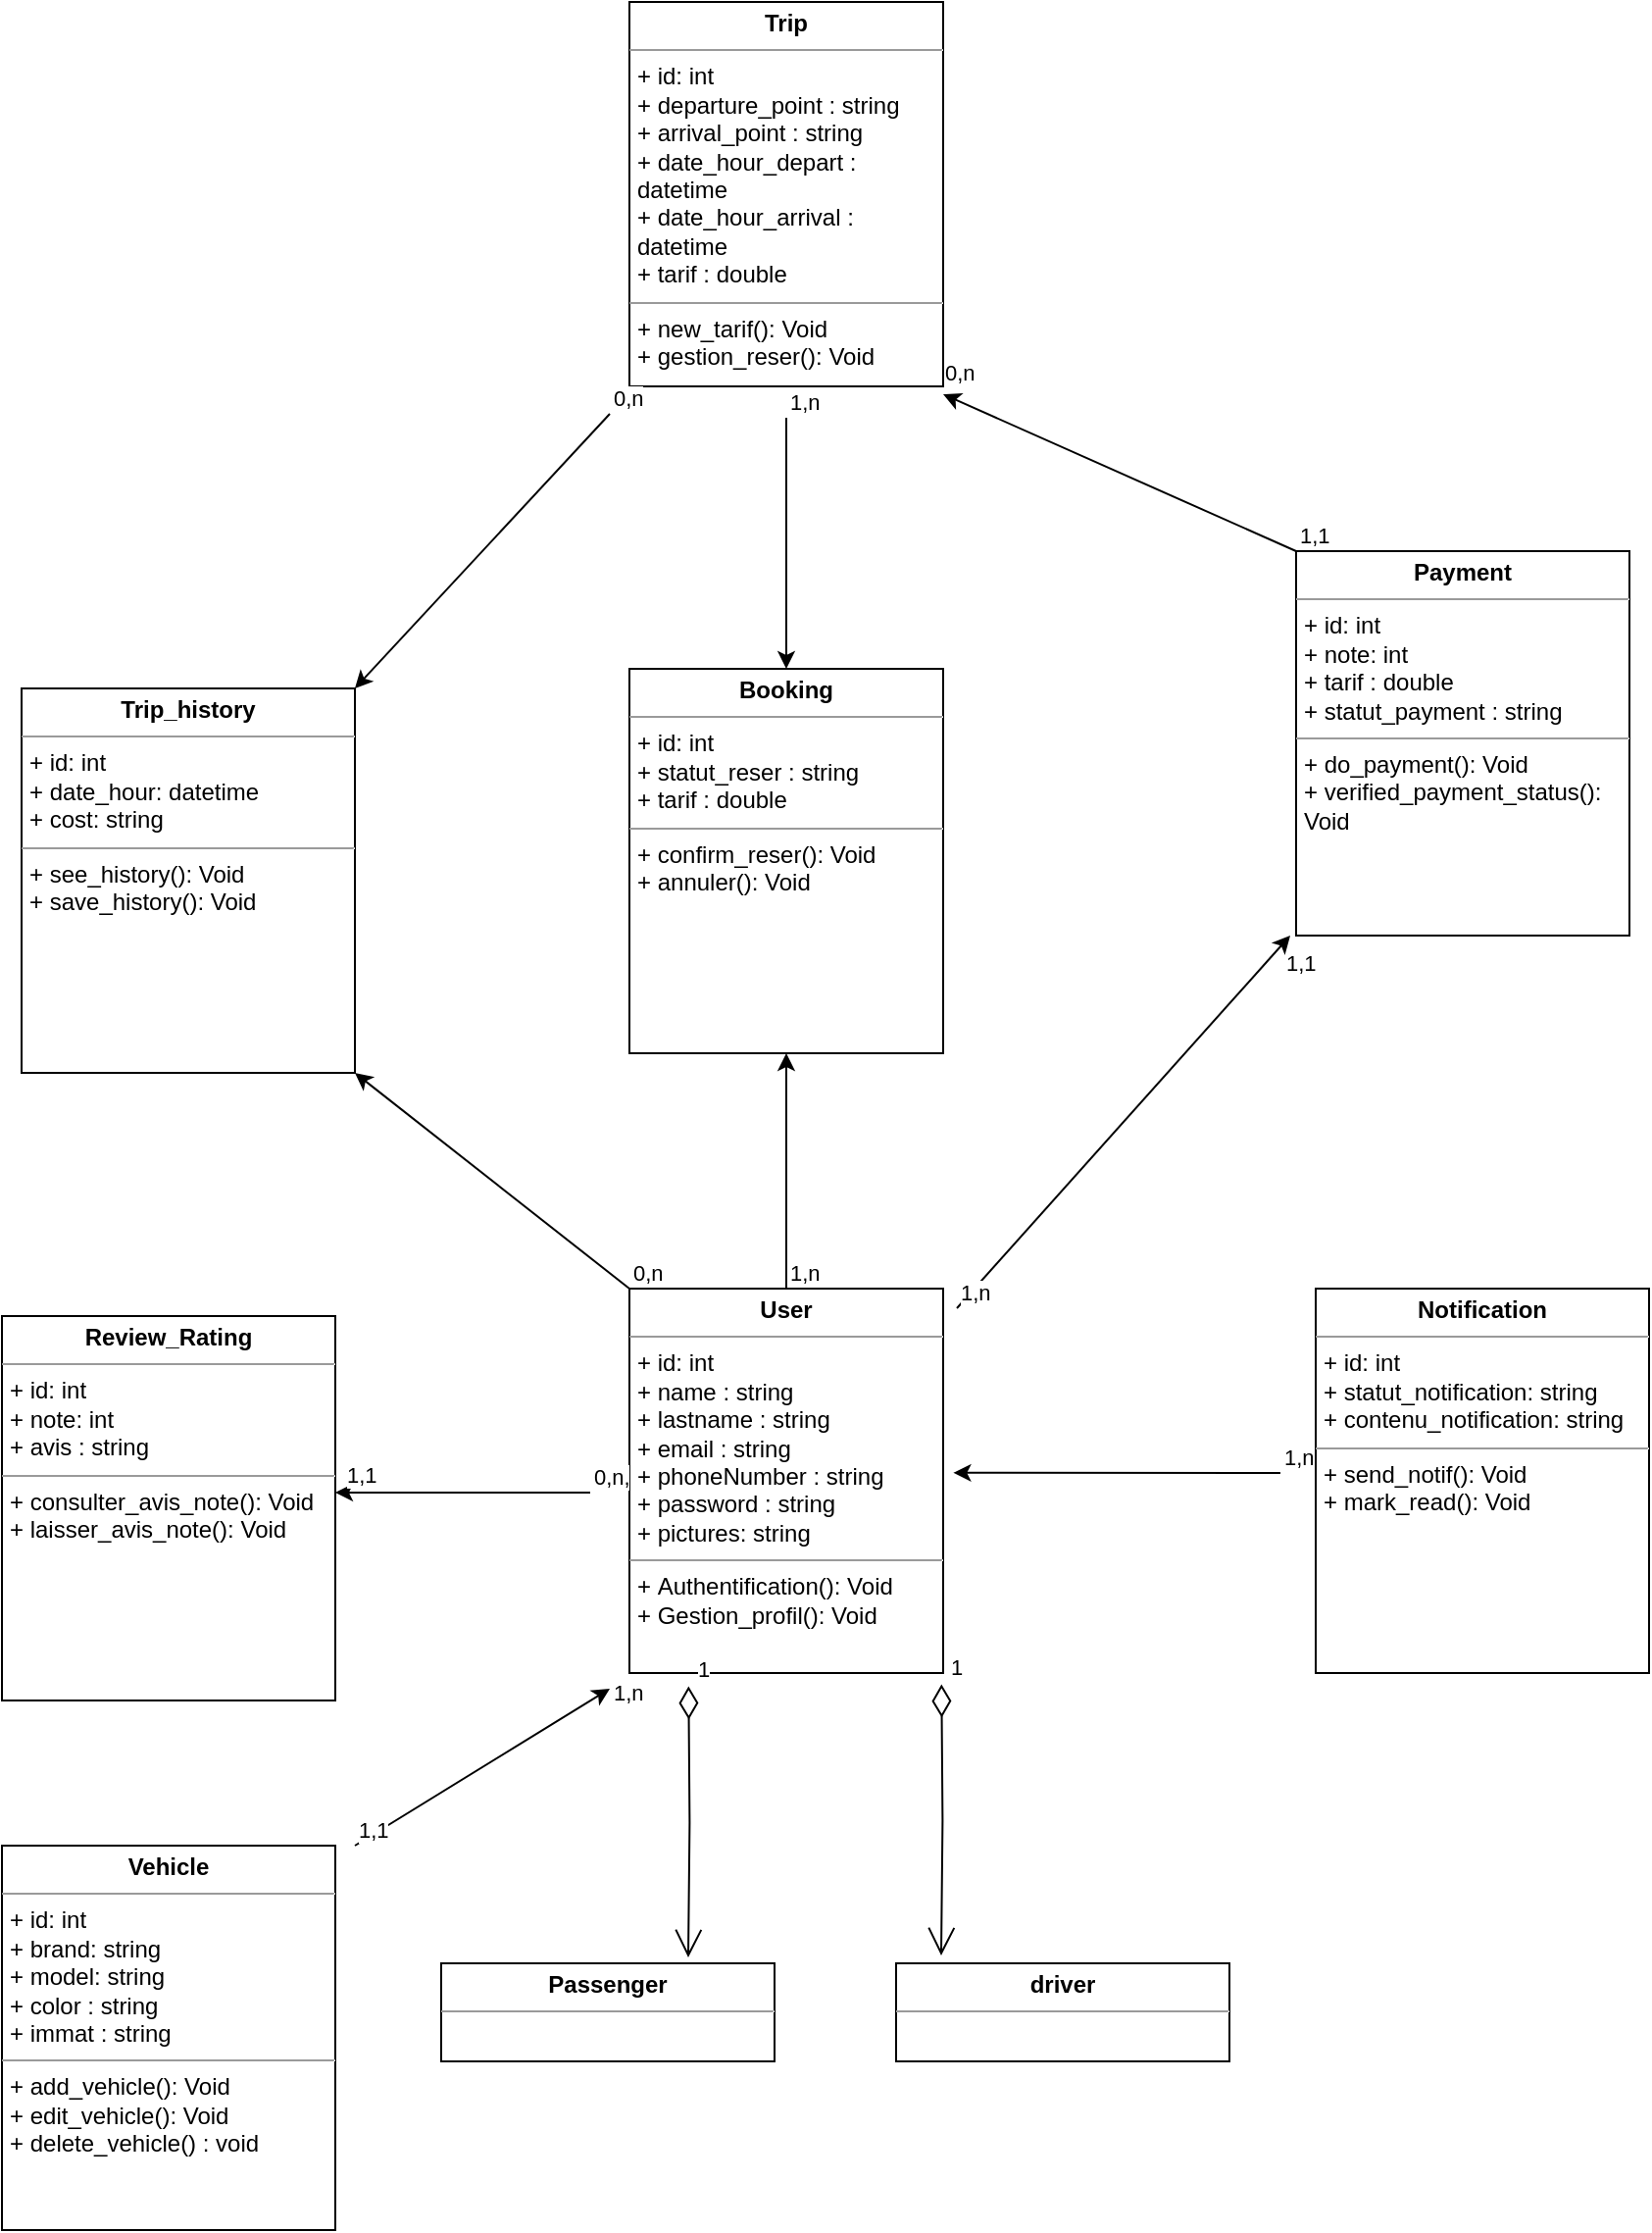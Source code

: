 <mxfile version="22.1.3" type="device">
  <diagram name="Page-1" id="6133507b-19e7-1e82-6fc7-422aa6c4b21f">
    <mxGraphModel dx="1000" dy="539" grid="1" gridSize="10" guides="1" tooltips="1" connect="1" arrows="1" fold="1" page="1" pageScale="1" pageWidth="1100" pageHeight="850" background="none" math="0" shadow="0">
      <root>
        <mxCell id="0" />
        <mxCell id="1" parent="0" />
        <mxCell id="BhP_Qm7ki6-PieyxCPDA-20" value="&lt;p style=&quot;margin:0px;margin-top:4px;text-align:center;&quot;&gt;&lt;b&gt;User&lt;/b&gt;&lt;/p&gt;&lt;hr size=&quot;1&quot;&gt;&lt;p style=&quot;margin:0px;margin-left:4px;&quot;&gt;+ id: int&lt;/p&gt;&lt;p style=&quot;margin:0px;margin-left:4px;&quot;&gt;+ name : string&lt;/p&gt;&lt;p style=&quot;margin:0px;margin-left:4px;&quot;&gt;+ lastname : string&lt;/p&gt;&lt;p style=&quot;margin:0px;margin-left:4px;&quot;&gt;+ email : string&lt;/p&gt;&lt;p style=&quot;margin:0px;margin-left:4px;&quot;&gt;+ phoneNumber : string&lt;/p&gt;&lt;p style=&quot;margin:0px;margin-left:4px;&quot;&gt;+ password : string&lt;/p&gt;&lt;p style=&quot;margin:0px;margin-left:4px;&quot;&gt;+ pictures: string&lt;/p&gt;&lt;hr size=&quot;1&quot;&gt;&lt;p style=&quot;margin:0px;margin-left:4px;&quot;&gt;+&amp;nbsp;Authentification(): Void&lt;/p&gt;&lt;p style=&quot;margin:0px;margin-left:4px;&quot;&gt;+ Gestion_profil(): Void&lt;/p&gt;" style="verticalAlign=top;align=left;overflow=fill;fontSize=12;fontFamily=Helvetica;html=1;whiteSpace=wrap;" vertex="1" parent="1">
          <mxGeometry x="370" y="706" width="160" height="196" as="geometry" />
        </mxCell>
        <mxCell id="BhP_Qm7ki6-PieyxCPDA-22" value="&lt;p style=&quot;margin:0px;margin-top:4px;text-align:center;&quot;&gt;&lt;b&gt;Trip&lt;/b&gt;&lt;/p&gt;&lt;hr size=&quot;1&quot;&gt;&lt;p style=&quot;margin:0px;margin-left:4px;&quot;&gt;+ id: int&lt;/p&gt;&lt;p style=&quot;margin:0px;margin-left:4px;&quot;&gt;+ departure_point : string&lt;/p&gt;&lt;p style=&quot;margin:0px;margin-left:4px;&quot;&gt;+ arrival_point : string&lt;/p&gt;&lt;p style=&quot;margin:0px;margin-left:4px;&quot;&gt;+ date_hour_depart : datetime&lt;/p&gt;&lt;p style=&quot;margin:0px;margin-left:4px;&quot;&gt;+ date_hour_arrival : datetime&lt;/p&gt;&lt;p style=&quot;margin:0px;margin-left:4px;&quot;&gt;+ tarif : double&lt;/p&gt;&lt;hr size=&quot;1&quot;&gt;&lt;p style=&quot;margin:0px;margin-left:4px;&quot;&gt;+&amp;nbsp;new_tarif(): Void&lt;/p&gt;&lt;p style=&quot;margin:0px;margin-left:4px;&quot;&gt;+ gestion_reser(): Void&lt;/p&gt;" style="verticalAlign=top;align=left;overflow=fill;fontSize=12;fontFamily=Helvetica;html=1;whiteSpace=wrap;" vertex="1" parent="1">
          <mxGeometry x="370" y="50" width="160" height="196" as="geometry" />
        </mxCell>
        <mxCell id="BhP_Qm7ki6-PieyxCPDA-24" value="&lt;p style=&quot;margin:0px;margin-top:4px;text-align:center;&quot;&gt;&lt;b&gt;Booking&lt;/b&gt;&lt;/p&gt;&lt;hr size=&quot;1&quot;&gt;&lt;p style=&quot;margin:0px;margin-left:4px;&quot;&gt;+ id: int&lt;/p&gt;&lt;p style=&quot;margin:0px;margin-left:4px;&quot;&gt;+ statut_reser : string&lt;/p&gt;&lt;p style=&quot;margin:0px;margin-left:4px;&quot;&gt;+ tarif : double&lt;/p&gt;&lt;hr size=&quot;1&quot;&gt;&lt;p style=&quot;margin:0px;margin-left:4px;&quot;&gt;+&amp;nbsp;confirm_reser(): Void&lt;/p&gt;&lt;p style=&quot;margin:0px;margin-left:4px;&quot;&gt;+ annuler(): Void&lt;/p&gt;" style="verticalAlign=top;align=left;overflow=fill;fontSize=12;fontFamily=Helvetica;html=1;whiteSpace=wrap;" vertex="1" parent="1">
          <mxGeometry x="370" y="390" width="160" height="196" as="geometry" />
        </mxCell>
        <mxCell id="BhP_Qm7ki6-PieyxCPDA-26" value="&lt;p style=&quot;margin:0px;margin-top:4px;text-align:center;&quot;&gt;&lt;b&gt;Review_Rating&lt;/b&gt;&lt;/p&gt;&lt;hr size=&quot;1&quot;&gt;&lt;p style=&quot;margin:0px;margin-left:4px;&quot;&gt;+ id: int&lt;/p&gt;&lt;p style=&quot;margin:0px;margin-left:4px;&quot;&gt;+ note: int&lt;/p&gt;&lt;p style=&quot;margin:0px;margin-left:4px;&quot;&gt;+ avis : string&lt;/p&gt;&lt;hr size=&quot;1&quot;&gt;&lt;p style=&quot;margin:0px;margin-left:4px;&quot;&gt;+&amp;nbsp;consulter_avis_note(): Void&lt;/p&gt;&lt;p style=&quot;margin:0px;margin-left:4px;&quot;&gt;+ laisser_avis_note(): Void&lt;/p&gt;" style="verticalAlign=top;align=left;overflow=fill;fontSize=12;fontFamily=Helvetica;html=1;whiteSpace=wrap;" vertex="1" parent="1">
          <mxGeometry x="50" y="720" width="170" height="196" as="geometry" />
        </mxCell>
        <mxCell id="BhP_Qm7ki6-PieyxCPDA-29" value="&lt;p style=&quot;margin:0px;margin-top:4px;text-align:center;&quot;&gt;&lt;b&gt;Payment&lt;/b&gt;&lt;/p&gt;&lt;hr size=&quot;1&quot;&gt;&lt;p style=&quot;margin:0px;margin-left:4px;&quot;&gt;+ id: int&lt;/p&gt;&lt;p style=&quot;margin:0px;margin-left:4px;&quot;&gt;+ note: int&lt;/p&gt;&lt;p style=&quot;margin:0px;margin-left:4px;&quot;&gt;+ tarif : double&lt;/p&gt;&lt;p style=&quot;margin:0px;margin-left:4px;&quot;&gt;+ statut_payment : string&lt;/p&gt;&lt;hr size=&quot;1&quot;&gt;&lt;p style=&quot;margin:0px;margin-left:4px;&quot;&gt;+&amp;nbsp;do_payment(): Void&lt;/p&gt;&lt;p style=&quot;margin:0px;margin-left:4px;&quot;&gt;+ verified_payment_status(): Void&lt;/p&gt;" style="verticalAlign=top;align=left;overflow=fill;fontSize=12;fontFamily=Helvetica;html=1;whiteSpace=wrap;" vertex="1" parent="1">
          <mxGeometry x="710" y="330" width="170" height="196" as="geometry" />
        </mxCell>
        <mxCell id="BhP_Qm7ki6-PieyxCPDA-31" value="&lt;p style=&quot;margin:0px;margin-top:4px;text-align:center;&quot;&gt;&lt;b&gt;Notification&lt;/b&gt;&lt;/p&gt;&lt;hr size=&quot;1&quot;&gt;&lt;p style=&quot;margin:0px;margin-left:4px;&quot;&gt;+ id: int&lt;/p&gt;&lt;p style=&quot;margin:0px;margin-left:4px;&quot;&gt;+ statut_notification: string&lt;/p&gt;&lt;p style=&quot;margin:0px;margin-left:4px;&quot;&gt;+ contenu_notification: string&lt;/p&gt;&lt;hr size=&quot;1&quot;&gt;&lt;p style=&quot;margin:0px;margin-left:4px;&quot;&gt;+&amp;nbsp;send_notif(): Void&lt;/p&gt;&lt;p style=&quot;margin:0px;margin-left:4px;&quot;&gt;+ mark_read(): Void&lt;/p&gt;" style="verticalAlign=top;align=left;overflow=fill;fontSize=12;fontFamily=Helvetica;html=1;whiteSpace=wrap;" vertex="1" parent="1">
          <mxGeometry x="720" y="706" width="170" height="196" as="geometry" />
        </mxCell>
        <mxCell id="BhP_Qm7ki6-PieyxCPDA-33" value="&lt;p style=&quot;margin:0px;margin-top:4px;text-align:center;&quot;&gt;&lt;b&gt;Vehicle&lt;/b&gt;&lt;/p&gt;&lt;hr size=&quot;1&quot;&gt;&lt;p style=&quot;margin:0px;margin-left:4px;&quot;&gt;+ id: int&lt;/p&gt;&lt;p style=&quot;margin:0px;margin-left:4px;&quot;&gt;+ brand: string&lt;/p&gt;&lt;p style=&quot;margin:0px;margin-left:4px;&quot;&gt;+ model: string&lt;/p&gt;&lt;p style=&quot;margin:0px;margin-left:4px;&quot;&gt;+ color : string&lt;/p&gt;&lt;p style=&quot;margin:0px;margin-left:4px;&quot;&gt;+ immat : string&lt;/p&gt;&lt;hr size=&quot;1&quot;&gt;&lt;p style=&quot;margin:0px;margin-left:4px;&quot;&gt;+ add_vehicle(): Void&lt;/p&gt;&lt;p style=&quot;margin:0px;margin-left:4px;&quot;&gt;+ edit_vehicle(): Void&lt;/p&gt;&lt;p style=&quot;margin:0px;margin-left:4px;&quot;&gt;+ delete_vehicle() : void&lt;/p&gt;" style="verticalAlign=top;align=left;overflow=fill;fontSize=12;fontFamily=Helvetica;html=1;whiteSpace=wrap;" vertex="1" parent="1">
          <mxGeometry x="50" y="990" width="170" height="196" as="geometry" />
        </mxCell>
        <mxCell id="BhP_Qm7ki6-PieyxCPDA-34" value="&lt;p style=&quot;margin:0px;margin-top:4px;text-align:center;&quot;&gt;&lt;b&gt;Trip_history&lt;/b&gt;&lt;/p&gt;&lt;hr size=&quot;1&quot;&gt;&lt;p style=&quot;margin:0px;margin-left:4px;&quot;&gt;+ id: int&lt;/p&gt;&lt;p style=&quot;margin:0px;margin-left:4px;&quot;&gt;+ date_hour: datetime&lt;/p&gt;&lt;p style=&quot;margin:0px;margin-left:4px;&quot;&gt;+ cost: string&lt;/p&gt;&lt;hr size=&quot;1&quot;&gt;&lt;p style=&quot;margin:0px;margin-left:4px;&quot;&gt;+ see_history(): Void&lt;/p&gt;&lt;p style=&quot;margin:0px;margin-left:4px;&quot;&gt;+ save_history(): Void&lt;/p&gt;" style="verticalAlign=top;align=left;overflow=fill;fontSize=12;fontFamily=Helvetica;html=1;whiteSpace=wrap;" vertex="1" parent="1">
          <mxGeometry x="60" y="400" width="170" height="196" as="geometry" />
        </mxCell>
        <mxCell id="BhP_Qm7ki6-PieyxCPDA-42" value="" style="endArrow=classic;html=1;rounded=0;exitX=0.5;exitY=0;exitDx=0;exitDy=0;" edge="1" parent="1" source="BhP_Qm7ki6-PieyxCPDA-20">
          <mxGeometry relative="1" as="geometry">
            <mxPoint x="520" y="506" as="sourcePoint" />
            <mxPoint x="450" y="586" as="targetPoint" />
          </mxGeometry>
        </mxCell>
        <mxCell id="BhP_Qm7ki6-PieyxCPDA-44" value="1,n" style="edgeLabel;resizable=0;html=1;align=left;verticalAlign=bottom;" connectable="0" vertex="1" parent="BhP_Qm7ki6-PieyxCPDA-42">
          <mxGeometry x="-1" relative="1" as="geometry">
            <mxPoint as="offset" />
          </mxGeometry>
        </mxCell>
        <mxCell id="BhP_Qm7ki6-PieyxCPDA-47" value="" style="endArrow=classic;html=1;rounded=0;" edge="1" parent="1">
          <mxGeometry relative="1" as="geometry">
            <mxPoint x="450" y="262" as="sourcePoint" />
            <mxPoint x="450" y="390" as="targetPoint" />
          </mxGeometry>
        </mxCell>
        <mxCell id="BhP_Qm7ki6-PieyxCPDA-48" value="1,n" style="edgeLabel;resizable=0;html=1;align=left;verticalAlign=bottom;" connectable="0" vertex="1" parent="BhP_Qm7ki6-PieyxCPDA-47">
          <mxGeometry x="-1" relative="1" as="geometry">
            <mxPoint as="offset" />
          </mxGeometry>
        </mxCell>
        <mxCell id="BhP_Qm7ki6-PieyxCPDA-49" value="" style="endArrow=classic;html=1;rounded=0;exitX=0;exitY=0;exitDx=0;exitDy=0;" edge="1" parent="1" source="BhP_Qm7ki6-PieyxCPDA-20">
          <mxGeometry relative="1" as="geometry">
            <mxPoint x="360" y="700" as="sourcePoint" />
            <mxPoint x="230" y="596" as="targetPoint" />
          </mxGeometry>
        </mxCell>
        <mxCell id="BhP_Qm7ki6-PieyxCPDA-50" value="0,n" style="edgeLabel;resizable=0;html=1;align=left;verticalAlign=bottom;" connectable="0" vertex="1" parent="BhP_Qm7ki6-PieyxCPDA-49">
          <mxGeometry x="-1" relative="1" as="geometry">
            <mxPoint as="offset" />
          </mxGeometry>
        </mxCell>
        <mxCell id="BhP_Qm7ki6-PieyxCPDA-51" value="" style="endArrow=classic;html=1;rounded=0;entryX=1;entryY=0;entryDx=0;entryDy=0;" edge="1" parent="1" target="BhP_Qm7ki6-PieyxCPDA-34">
          <mxGeometry relative="1" as="geometry">
            <mxPoint x="360" y="260" as="sourcePoint" />
            <mxPoint x="70" y="330" as="targetPoint" />
          </mxGeometry>
        </mxCell>
        <mxCell id="BhP_Qm7ki6-PieyxCPDA-52" value="0,n" style="edgeLabel;resizable=0;html=1;align=left;verticalAlign=bottom;" connectable="0" vertex="1" parent="BhP_Qm7ki6-PieyxCPDA-51">
          <mxGeometry x="-1" relative="1" as="geometry">
            <mxPoint as="offset" />
          </mxGeometry>
        </mxCell>
        <mxCell id="BhP_Qm7ki6-PieyxCPDA-53" value="" style="endArrow=classic;html=1;rounded=0;exitX=0;exitY=0;exitDx=0;exitDy=0;" edge="1" parent="1" source="BhP_Qm7ki6-PieyxCPDA-29">
          <mxGeometry relative="1" as="geometry">
            <mxPoint x="690" y="320" as="sourcePoint" />
            <mxPoint x="530" y="250" as="targetPoint" />
          </mxGeometry>
        </mxCell>
        <mxCell id="BhP_Qm7ki6-PieyxCPDA-54" value="1,1" style="edgeLabel;resizable=0;html=1;align=left;verticalAlign=bottom;" connectable="0" vertex="1" parent="BhP_Qm7ki6-PieyxCPDA-53">
          <mxGeometry x="-1" relative="1" as="geometry">
            <mxPoint as="offset" />
          </mxGeometry>
        </mxCell>
        <mxCell id="BhP_Qm7ki6-PieyxCPDA-55" value="0,n" style="edgeLabel;resizable=0;html=1;align=left;verticalAlign=bottom;" connectable="0" vertex="1" parent="1">
          <mxGeometry x="708" y="324" as="geometry">
            <mxPoint x="-179" y="-77" as="offset" />
          </mxGeometry>
        </mxCell>
        <mxCell id="BhP_Qm7ki6-PieyxCPDA-56" value="" style="endArrow=classic;html=1;rounded=0;exitX=0.5;exitY=0;exitDx=0;exitDy=0;entryX=0;entryY=1;entryDx=0;entryDy=0;" edge="1" parent="1">
          <mxGeometry relative="1" as="geometry">
            <mxPoint x="537" y="716" as="sourcePoint" />
            <mxPoint x="707" y="526" as="targetPoint" />
          </mxGeometry>
        </mxCell>
        <mxCell id="BhP_Qm7ki6-PieyxCPDA-57" value="1,n" style="edgeLabel;resizable=0;html=1;align=left;verticalAlign=bottom;" connectable="0" vertex="1" parent="BhP_Qm7ki6-PieyxCPDA-56">
          <mxGeometry x="-1" relative="1" as="geometry">
            <mxPoint as="offset" />
          </mxGeometry>
        </mxCell>
        <mxCell id="BhP_Qm7ki6-PieyxCPDA-58" value="1,1" style="edgeLabel;resizable=0;html=1;align=left;verticalAlign=bottom;" connectable="0" vertex="1" parent="1">
          <mxGeometry x="703.0" y="548" as="geometry" />
        </mxCell>
        <mxCell id="BhP_Qm7ki6-PieyxCPDA-59" value="" style="endArrow=classic;html=1;rounded=0;entryX=1.02;entryY=0.469;entryDx=0;entryDy=0;entryPerimeter=0;" edge="1" parent="1">
          <mxGeometry relative="1" as="geometry">
            <mxPoint x="702" y="800" as="sourcePoint" />
            <mxPoint x="535.2" y="799.924" as="targetPoint" />
          </mxGeometry>
        </mxCell>
        <mxCell id="BhP_Qm7ki6-PieyxCPDA-60" value="1,n" style="edgeLabel;resizable=0;html=1;align=left;verticalAlign=bottom;" connectable="0" vertex="1" parent="BhP_Qm7ki6-PieyxCPDA-59">
          <mxGeometry x="-1" relative="1" as="geometry">
            <mxPoint as="offset" />
          </mxGeometry>
        </mxCell>
        <mxCell id="BhP_Qm7ki6-PieyxCPDA-62" value="" style="endArrow=classic;html=1;rounded=0;" edge="1" parent="1">
          <mxGeometry relative="1" as="geometry">
            <mxPoint x="350" y="810" as="sourcePoint" />
            <mxPoint x="220" y="810" as="targetPoint" />
          </mxGeometry>
        </mxCell>
        <mxCell id="BhP_Qm7ki6-PieyxCPDA-63" value="0,n," style="edgeLabel;resizable=0;html=1;align=left;verticalAlign=bottom;" connectable="0" vertex="1" parent="BhP_Qm7ki6-PieyxCPDA-62">
          <mxGeometry x="-1" relative="1" as="geometry">
            <mxPoint as="offset" />
          </mxGeometry>
        </mxCell>
        <mxCell id="BhP_Qm7ki6-PieyxCPDA-64" value="1,1" style="edgeLabel;resizable=0;html=1;align=left;verticalAlign=bottom;" connectable="0" vertex="1" parent="1">
          <mxGeometry x="605" y="810" as="geometry">
            <mxPoint x="-381" y="-1" as="offset" />
          </mxGeometry>
        </mxCell>
        <mxCell id="BhP_Qm7ki6-PieyxCPDA-65" value="" style="endArrow=classic;html=1;rounded=0;" edge="1" parent="1">
          <mxGeometry relative="1" as="geometry">
            <mxPoint x="230" y="990" as="sourcePoint" />
            <mxPoint x="360" y="910" as="targetPoint" />
          </mxGeometry>
        </mxCell>
        <mxCell id="BhP_Qm7ki6-PieyxCPDA-66" value="1,1" style="edgeLabel;resizable=0;html=1;align=left;verticalAlign=bottom;" connectable="0" vertex="1" parent="BhP_Qm7ki6-PieyxCPDA-65">
          <mxGeometry x="-1" relative="1" as="geometry">
            <mxPoint as="offset" />
          </mxGeometry>
        </mxCell>
        <mxCell id="BhP_Qm7ki6-PieyxCPDA-67" value="1,n" style="edgeLabel;resizable=0;html=1;align=left;verticalAlign=bottom;" connectable="0" vertex="1" parent="1">
          <mxGeometry x="360" y="920" as="geometry" />
        </mxCell>
        <mxCell id="BhP_Qm7ki6-PieyxCPDA-68" value="1" style="endArrow=open;html=1;endSize=12;startArrow=diamondThin;startSize=14;startFill=0;edgeStyle=orthogonalEdgeStyle;align=left;verticalAlign=bottom;rounded=0;exitX=0.376;exitY=0.999;exitDx=0;exitDy=0;exitPerimeter=0;" edge="1" parent="1">
          <mxGeometry x="-1" y="3" relative="1" as="geometry">
            <mxPoint x="400.16" y="908.804" as="sourcePoint" />
            <mxPoint x="400" y="1047" as="targetPoint" />
          </mxGeometry>
        </mxCell>
        <mxCell id="BhP_Qm7ki6-PieyxCPDA-69" value="1" style="endArrow=open;html=1;endSize=12;startArrow=diamondThin;startSize=14;startFill=0;edgeStyle=orthogonalEdgeStyle;align=left;verticalAlign=bottom;rounded=0;exitX=0.376;exitY=0.999;exitDx=0;exitDy=0;exitPerimeter=0;" edge="1" parent="1">
          <mxGeometry x="-1" y="3" relative="1" as="geometry">
            <mxPoint x="529.16" y="907.804" as="sourcePoint" />
            <mxPoint x="529" y="1046" as="targetPoint" />
          </mxGeometry>
        </mxCell>
        <mxCell id="BhP_Qm7ki6-PieyxCPDA-70" value="&lt;p style=&quot;margin:0px;margin-top:4px;text-align:center;&quot;&gt;&lt;b&gt;Passenger&lt;/b&gt;&lt;/p&gt;&lt;hr size=&quot;1&quot;&gt;&lt;p style=&quot;margin:0px;margin-left:4px;&quot;&gt;&lt;br&gt;&lt;/p&gt;&lt;hr size=&quot;1&quot;&gt;&lt;p style=&quot;margin:0px;margin-left:4px;&quot;&gt;&lt;br&gt;&lt;/p&gt;" style="verticalAlign=top;align=left;overflow=fill;fontSize=12;fontFamily=Helvetica;html=1;whiteSpace=wrap;" vertex="1" parent="1">
          <mxGeometry x="274" y="1050" width="170" height="50" as="geometry" />
        </mxCell>
        <mxCell id="BhP_Qm7ki6-PieyxCPDA-71" value="&lt;p style=&quot;margin:0px;margin-top:4px;text-align:center;&quot;&gt;&lt;b&gt;driver&lt;/b&gt;&lt;/p&gt;&lt;hr size=&quot;1&quot;&gt;&lt;p style=&quot;margin:0px;margin-left:4px;&quot;&gt;&lt;br&gt;&lt;/p&gt;" style="verticalAlign=top;align=left;overflow=fill;fontSize=12;fontFamily=Helvetica;html=1;whiteSpace=wrap;" vertex="1" parent="1">
          <mxGeometry x="506" y="1050" width="170" height="50" as="geometry" />
        </mxCell>
      </root>
    </mxGraphModel>
  </diagram>
</mxfile>
